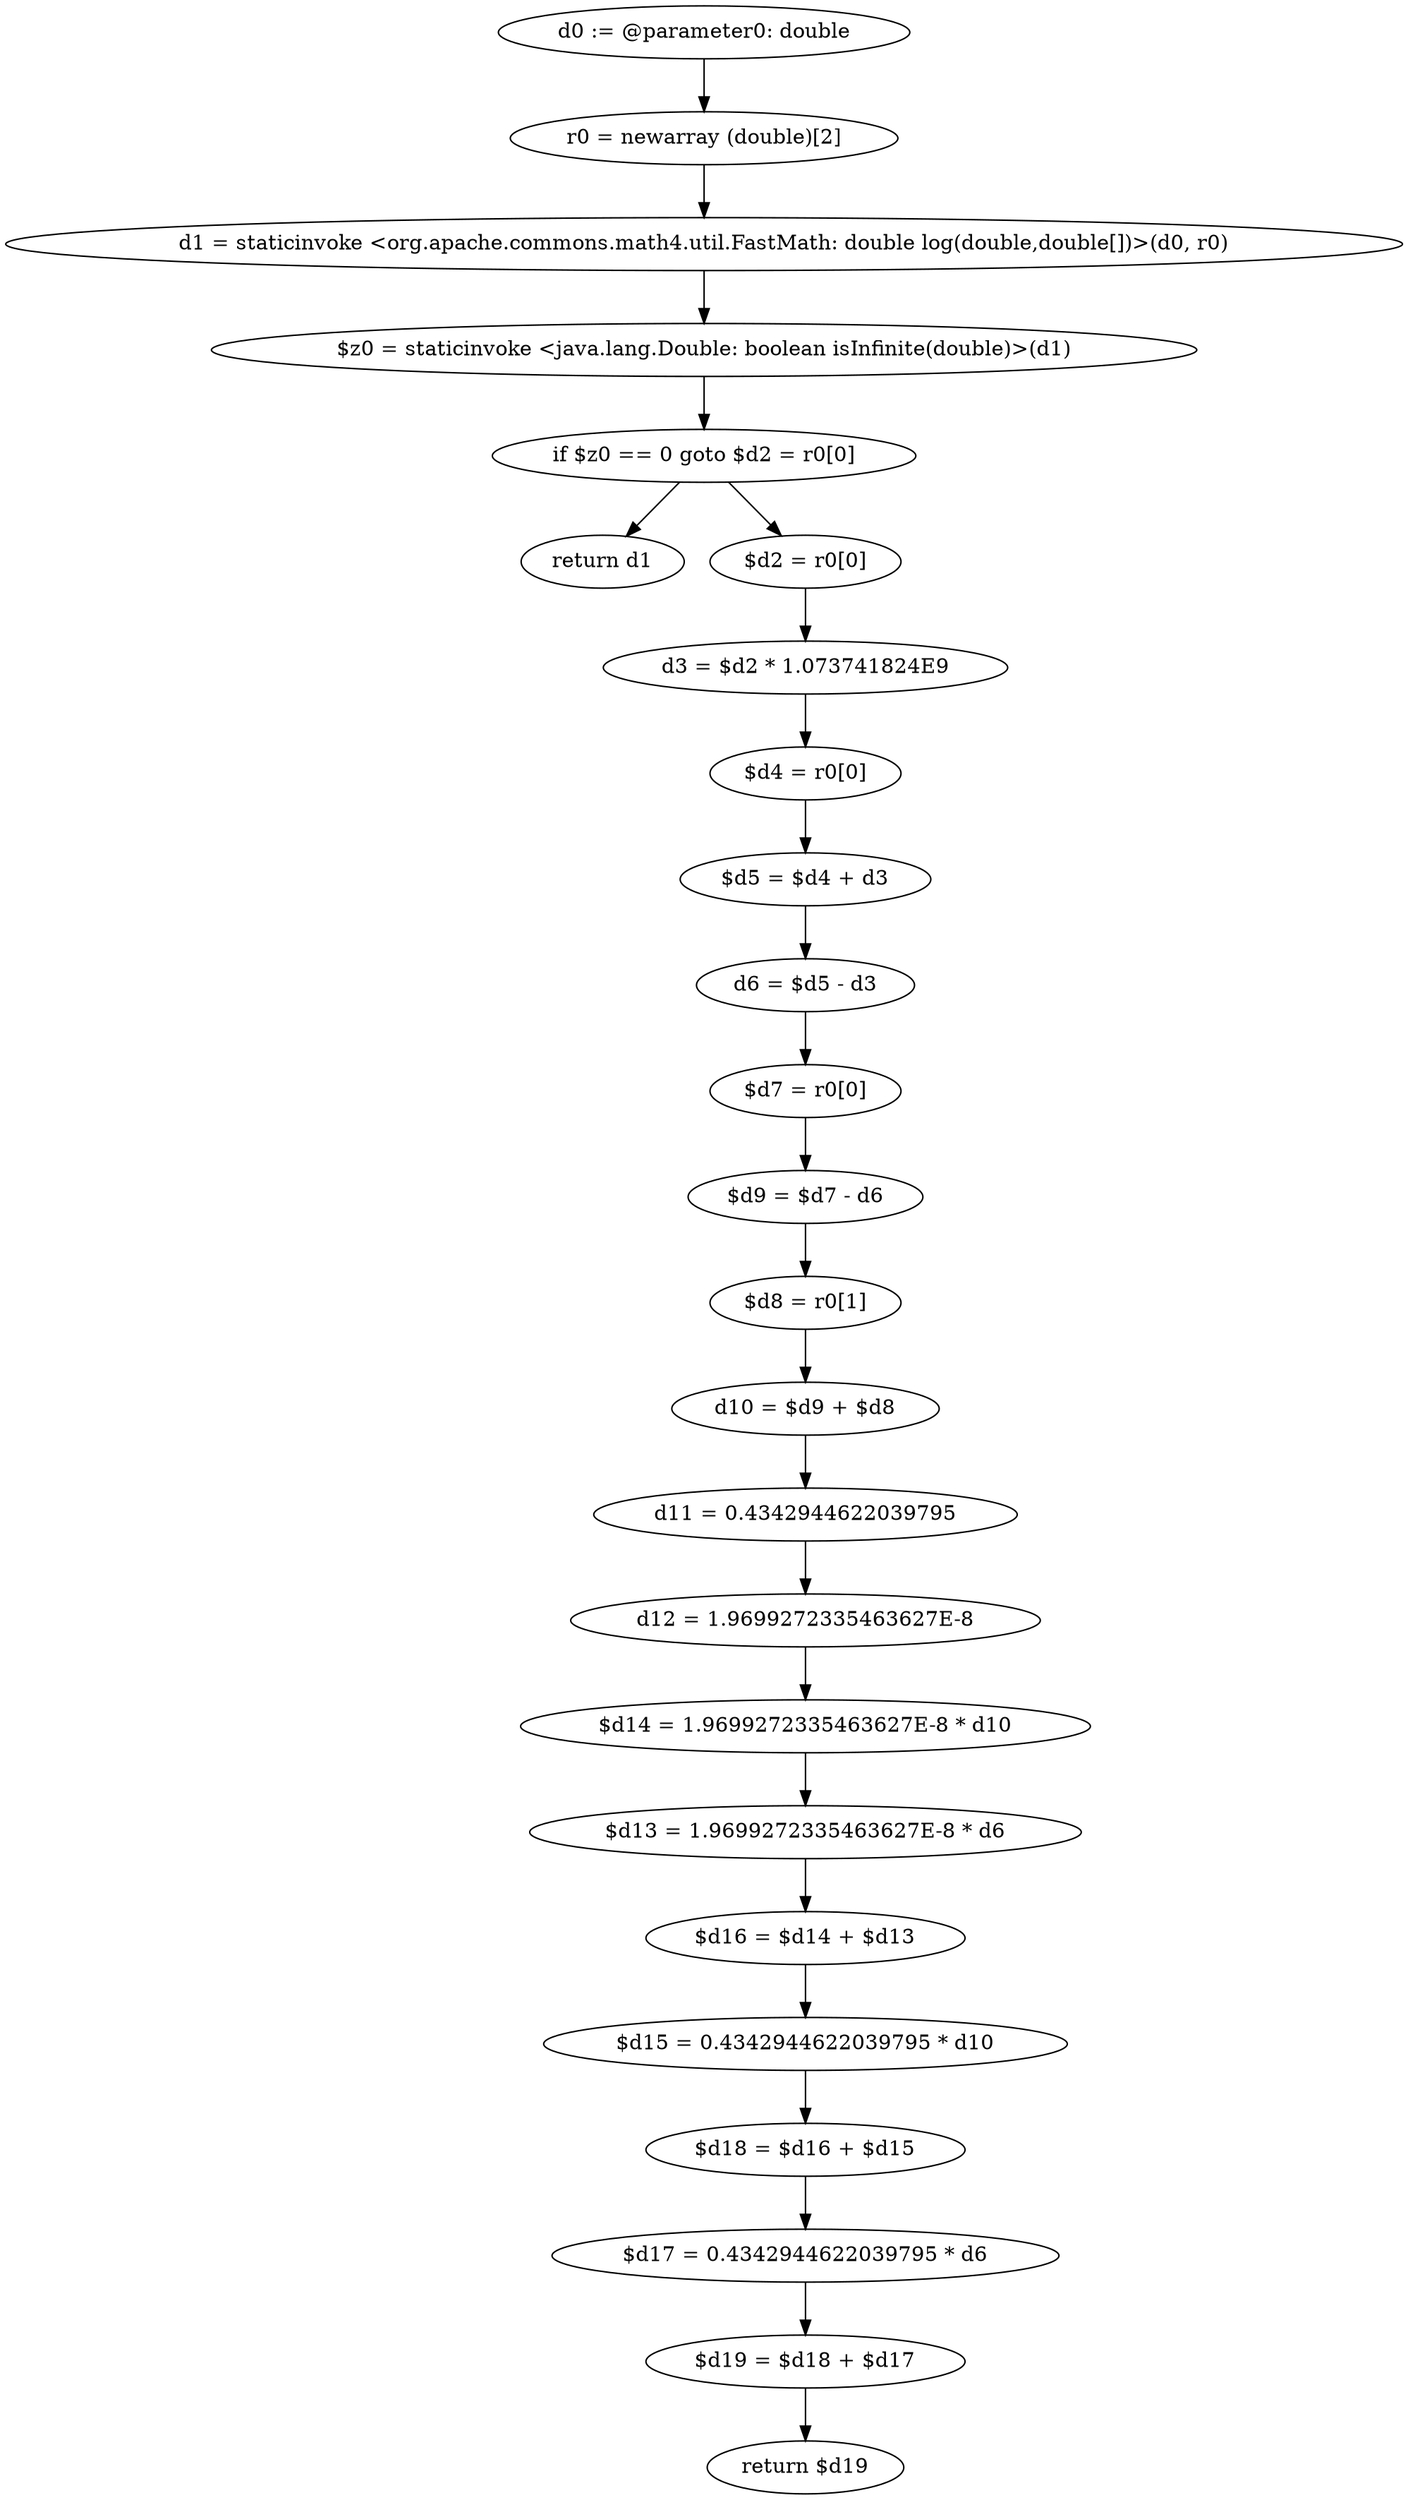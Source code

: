 digraph "unitGraph" {
    "d0 := @parameter0: double"
    "r0 = newarray (double)[2]"
    "d1 = staticinvoke <org.apache.commons.math4.util.FastMath: double log(double,double[])>(d0, r0)"
    "$z0 = staticinvoke <java.lang.Double: boolean isInfinite(double)>(d1)"
    "if $z0 == 0 goto $d2 = r0[0]"
    "return d1"
    "$d2 = r0[0]"
    "d3 = $d2 * 1.073741824E9"
    "$d4 = r0[0]"
    "$d5 = $d4 + d3"
    "d6 = $d5 - d3"
    "$d7 = r0[0]"
    "$d9 = $d7 - d6"
    "$d8 = r0[1]"
    "d10 = $d9 + $d8"
    "d11 = 0.4342944622039795"
    "d12 = 1.9699272335463627E-8"
    "$d14 = 1.9699272335463627E-8 * d10"
    "$d13 = 1.9699272335463627E-8 * d6"
    "$d16 = $d14 + $d13"
    "$d15 = 0.4342944622039795 * d10"
    "$d18 = $d16 + $d15"
    "$d17 = 0.4342944622039795 * d6"
    "$d19 = $d18 + $d17"
    "return $d19"
    "d0 := @parameter0: double"->"r0 = newarray (double)[2]";
    "r0 = newarray (double)[2]"->"d1 = staticinvoke <org.apache.commons.math4.util.FastMath: double log(double,double[])>(d0, r0)";
    "d1 = staticinvoke <org.apache.commons.math4.util.FastMath: double log(double,double[])>(d0, r0)"->"$z0 = staticinvoke <java.lang.Double: boolean isInfinite(double)>(d1)";
    "$z0 = staticinvoke <java.lang.Double: boolean isInfinite(double)>(d1)"->"if $z0 == 0 goto $d2 = r0[0]";
    "if $z0 == 0 goto $d2 = r0[0]"->"return d1";
    "if $z0 == 0 goto $d2 = r0[0]"->"$d2 = r0[0]";
    "$d2 = r0[0]"->"d3 = $d2 * 1.073741824E9";
    "d3 = $d2 * 1.073741824E9"->"$d4 = r0[0]";
    "$d4 = r0[0]"->"$d5 = $d4 + d3";
    "$d5 = $d4 + d3"->"d6 = $d5 - d3";
    "d6 = $d5 - d3"->"$d7 = r0[0]";
    "$d7 = r0[0]"->"$d9 = $d7 - d6";
    "$d9 = $d7 - d6"->"$d8 = r0[1]";
    "$d8 = r0[1]"->"d10 = $d9 + $d8";
    "d10 = $d9 + $d8"->"d11 = 0.4342944622039795";
    "d11 = 0.4342944622039795"->"d12 = 1.9699272335463627E-8";
    "d12 = 1.9699272335463627E-8"->"$d14 = 1.9699272335463627E-8 * d10";
    "$d14 = 1.9699272335463627E-8 * d10"->"$d13 = 1.9699272335463627E-8 * d6";
    "$d13 = 1.9699272335463627E-8 * d6"->"$d16 = $d14 + $d13";
    "$d16 = $d14 + $d13"->"$d15 = 0.4342944622039795 * d10";
    "$d15 = 0.4342944622039795 * d10"->"$d18 = $d16 + $d15";
    "$d18 = $d16 + $d15"->"$d17 = 0.4342944622039795 * d6";
    "$d17 = 0.4342944622039795 * d6"->"$d19 = $d18 + $d17";
    "$d19 = $d18 + $d17"->"return $d19";
}
